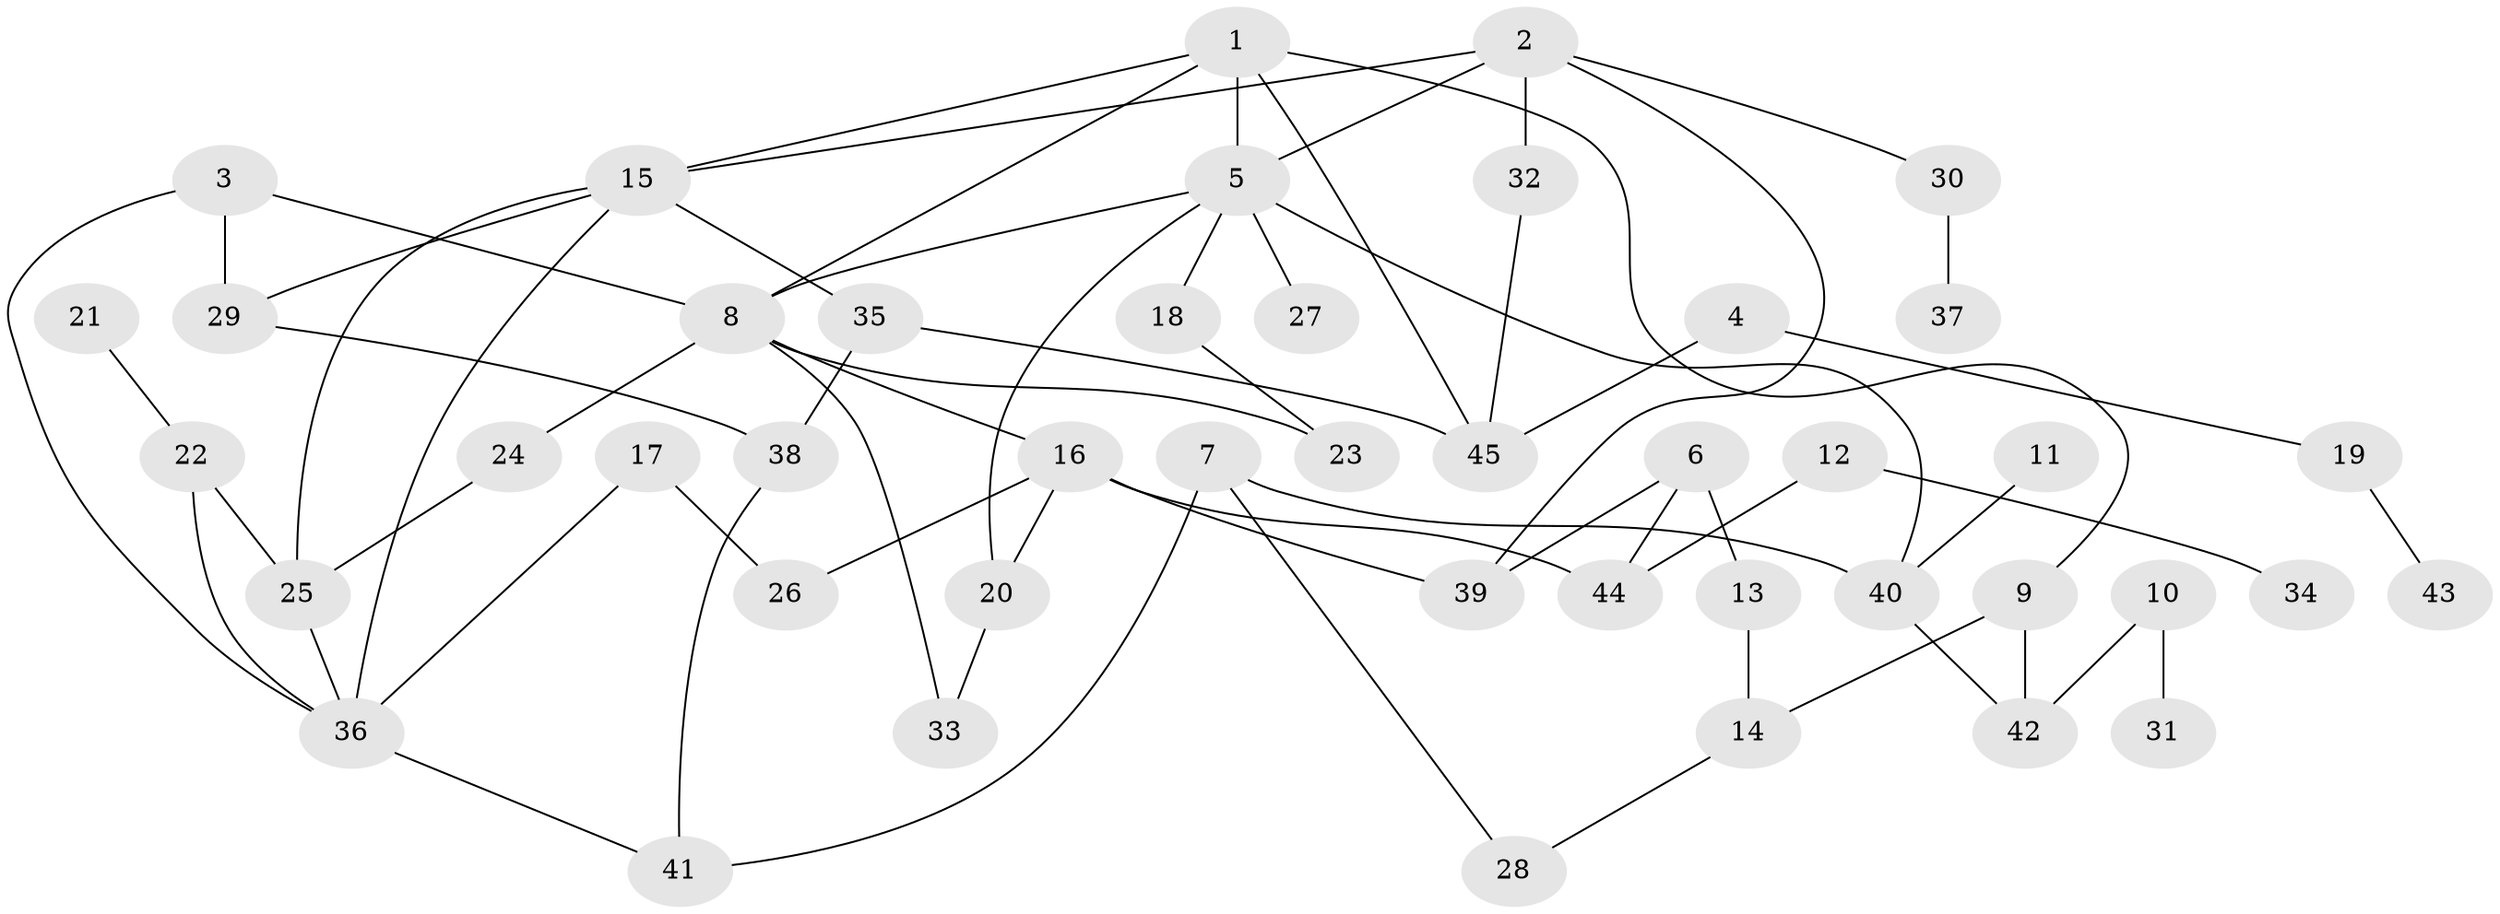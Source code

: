 // original degree distribution, {5: 0.044444444444444446, 7: 0.011111111111111112, 9: 0.011111111111111112, 6: 0.022222222222222223, 3: 0.3111111111111111, 1: 0.28888888888888886, 2: 0.26666666666666666, 4: 0.044444444444444446}
// Generated by graph-tools (version 1.1) at 2025/36/03/04/25 23:36:11]
// undirected, 45 vertices, 65 edges
graph export_dot {
  node [color=gray90,style=filled];
  1;
  2;
  3;
  4;
  5;
  6;
  7;
  8;
  9;
  10;
  11;
  12;
  13;
  14;
  15;
  16;
  17;
  18;
  19;
  20;
  21;
  22;
  23;
  24;
  25;
  26;
  27;
  28;
  29;
  30;
  31;
  32;
  33;
  34;
  35;
  36;
  37;
  38;
  39;
  40;
  41;
  42;
  43;
  44;
  45;
  1 -- 5 [weight=1.0];
  1 -- 8 [weight=1.0];
  1 -- 9 [weight=1.0];
  1 -- 15 [weight=1.0];
  1 -- 45 [weight=1.0];
  2 -- 5 [weight=1.0];
  2 -- 15 [weight=1.0];
  2 -- 30 [weight=1.0];
  2 -- 32 [weight=1.0];
  2 -- 39 [weight=1.0];
  3 -- 8 [weight=1.0];
  3 -- 29 [weight=1.0];
  3 -- 36 [weight=1.0];
  4 -- 19 [weight=1.0];
  4 -- 45 [weight=1.0];
  5 -- 8 [weight=1.0];
  5 -- 18 [weight=1.0];
  5 -- 20 [weight=1.0];
  5 -- 27 [weight=1.0];
  5 -- 40 [weight=1.0];
  6 -- 13 [weight=1.0];
  6 -- 39 [weight=1.0];
  6 -- 44 [weight=1.0];
  7 -- 28 [weight=1.0];
  7 -- 40 [weight=1.0];
  7 -- 41 [weight=1.0];
  8 -- 16 [weight=2.0];
  8 -- 23 [weight=1.0];
  8 -- 24 [weight=1.0];
  8 -- 33 [weight=1.0];
  9 -- 14 [weight=1.0];
  9 -- 42 [weight=1.0];
  10 -- 31 [weight=1.0];
  10 -- 42 [weight=1.0];
  11 -- 40 [weight=1.0];
  12 -- 34 [weight=1.0];
  12 -- 44 [weight=1.0];
  13 -- 14 [weight=1.0];
  14 -- 28 [weight=1.0];
  15 -- 25 [weight=1.0];
  15 -- 29 [weight=1.0];
  15 -- 35 [weight=1.0];
  15 -- 36 [weight=1.0];
  16 -- 20 [weight=1.0];
  16 -- 26 [weight=1.0];
  16 -- 39 [weight=1.0];
  16 -- 44 [weight=1.0];
  17 -- 26 [weight=1.0];
  17 -- 36 [weight=1.0];
  18 -- 23 [weight=1.0];
  19 -- 43 [weight=1.0];
  20 -- 33 [weight=1.0];
  21 -- 22 [weight=1.0];
  22 -- 25 [weight=1.0];
  22 -- 36 [weight=1.0];
  24 -- 25 [weight=1.0];
  25 -- 36 [weight=1.0];
  29 -- 38 [weight=1.0];
  30 -- 37 [weight=1.0];
  32 -- 45 [weight=1.0];
  35 -- 38 [weight=1.0];
  35 -- 45 [weight=1.0];
  36 -- 41 [weight=1.0];
  38 -- 41 [weight=1.0];
  40 -- 42 [weight=1.0];
}
